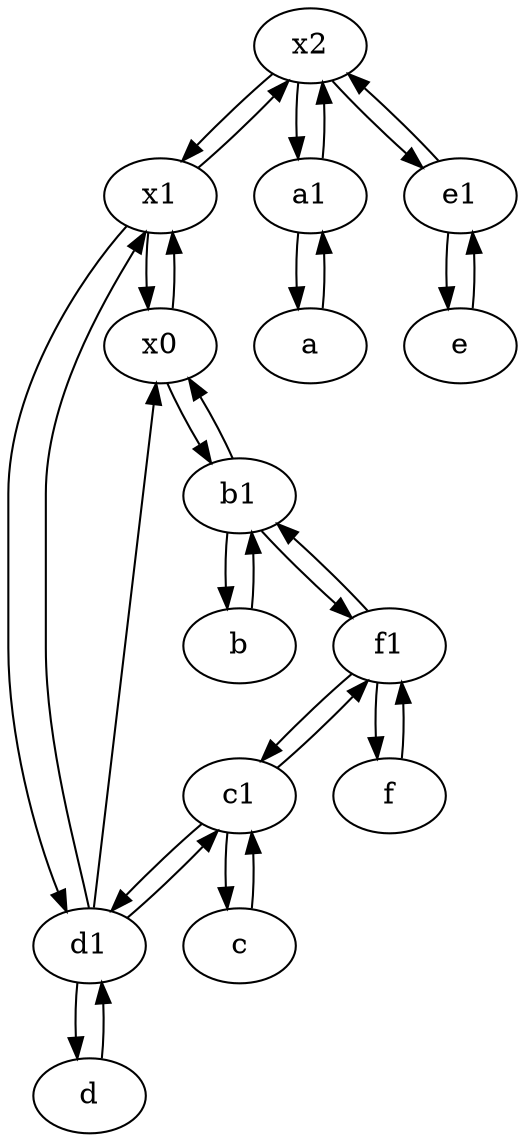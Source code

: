 digraph  {
	x2;
	x1;
	a1 [pos="40,15!"];
	d1 [pos="25,30!"];
	c1 [pos="30,15!"];
	e1 [pos="25,45!"];
	b1 [pos="45,20!"];
	b [pos="50,20!"];
	f1;
	d [pos="20,30!"];
	c [pos="20,10!"];
	e [pos="30,50!"];
	x0;
	a [pos="40,10!"];
	f [pos="15,45!"];
	a -> a1;
	b1 -> f1;
	f1 -> f;
	x2 -> x1;
	f1 -> c1;
	d1 -> x1;
	c1 -> d1;
	x0 -> b1;
	d1 -> c1;
	b1 -> b;
	x1 -> x0;
	d -> d1;
	f1 -> b1;
	a1 -> a;
	c1 -> c;
	c -> c1;
	c1 -> f1;
	b1 -> x0;
	x1 -> x2;
	a1 -> x2;
	d1 -> x0;
	e -> e1;
	x2 -> e1;
	d1 -> d;
	x0 -> x1;
	e1 -> x2;
	x1 -> d1;
	e1 -> e;
	f -> f1;
	b -> b1;
	x2 -> a1;

	}